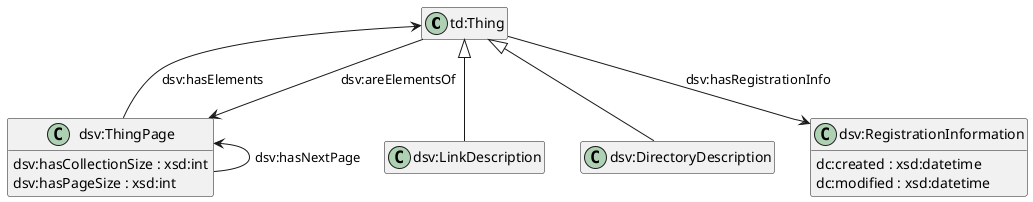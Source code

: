 @startuml
hide members
class "td:Thing"
class "dsv:ThingPage" {
  dsv:hasCollectionSize : xsd:int
  dsv:hasPageSize : xsd:int
}
class "dsv:LinkDescription"
class "dsv:DirectoryDescription"
class "dsv:RegistrationInformation" {
  dc:created : xsd:datetime
  dc:modified : xsd:datetime
}

"dsv:ThingPage" <-- "dsv:ThingPage" : "dsv:hasNextPage"
"td:Thing" <-- "dsv:ThingPage" : "dsv:hasElements"
"td:Thing" --> "dsv:ThingPage" : "dsv:areElementsOf"

"td:Thing" <|-- "dsv:LinkDescription"
"td:Thing" <|-- "dsv:DirectoryDescription"
"td:Thing" --> "dsv:RegistrationInformation" : "dsv:hasRegistrationInfo"

show "dsv:ThingPage" attributes
show "dsv:RegistrationInformation" attributes
@enduml